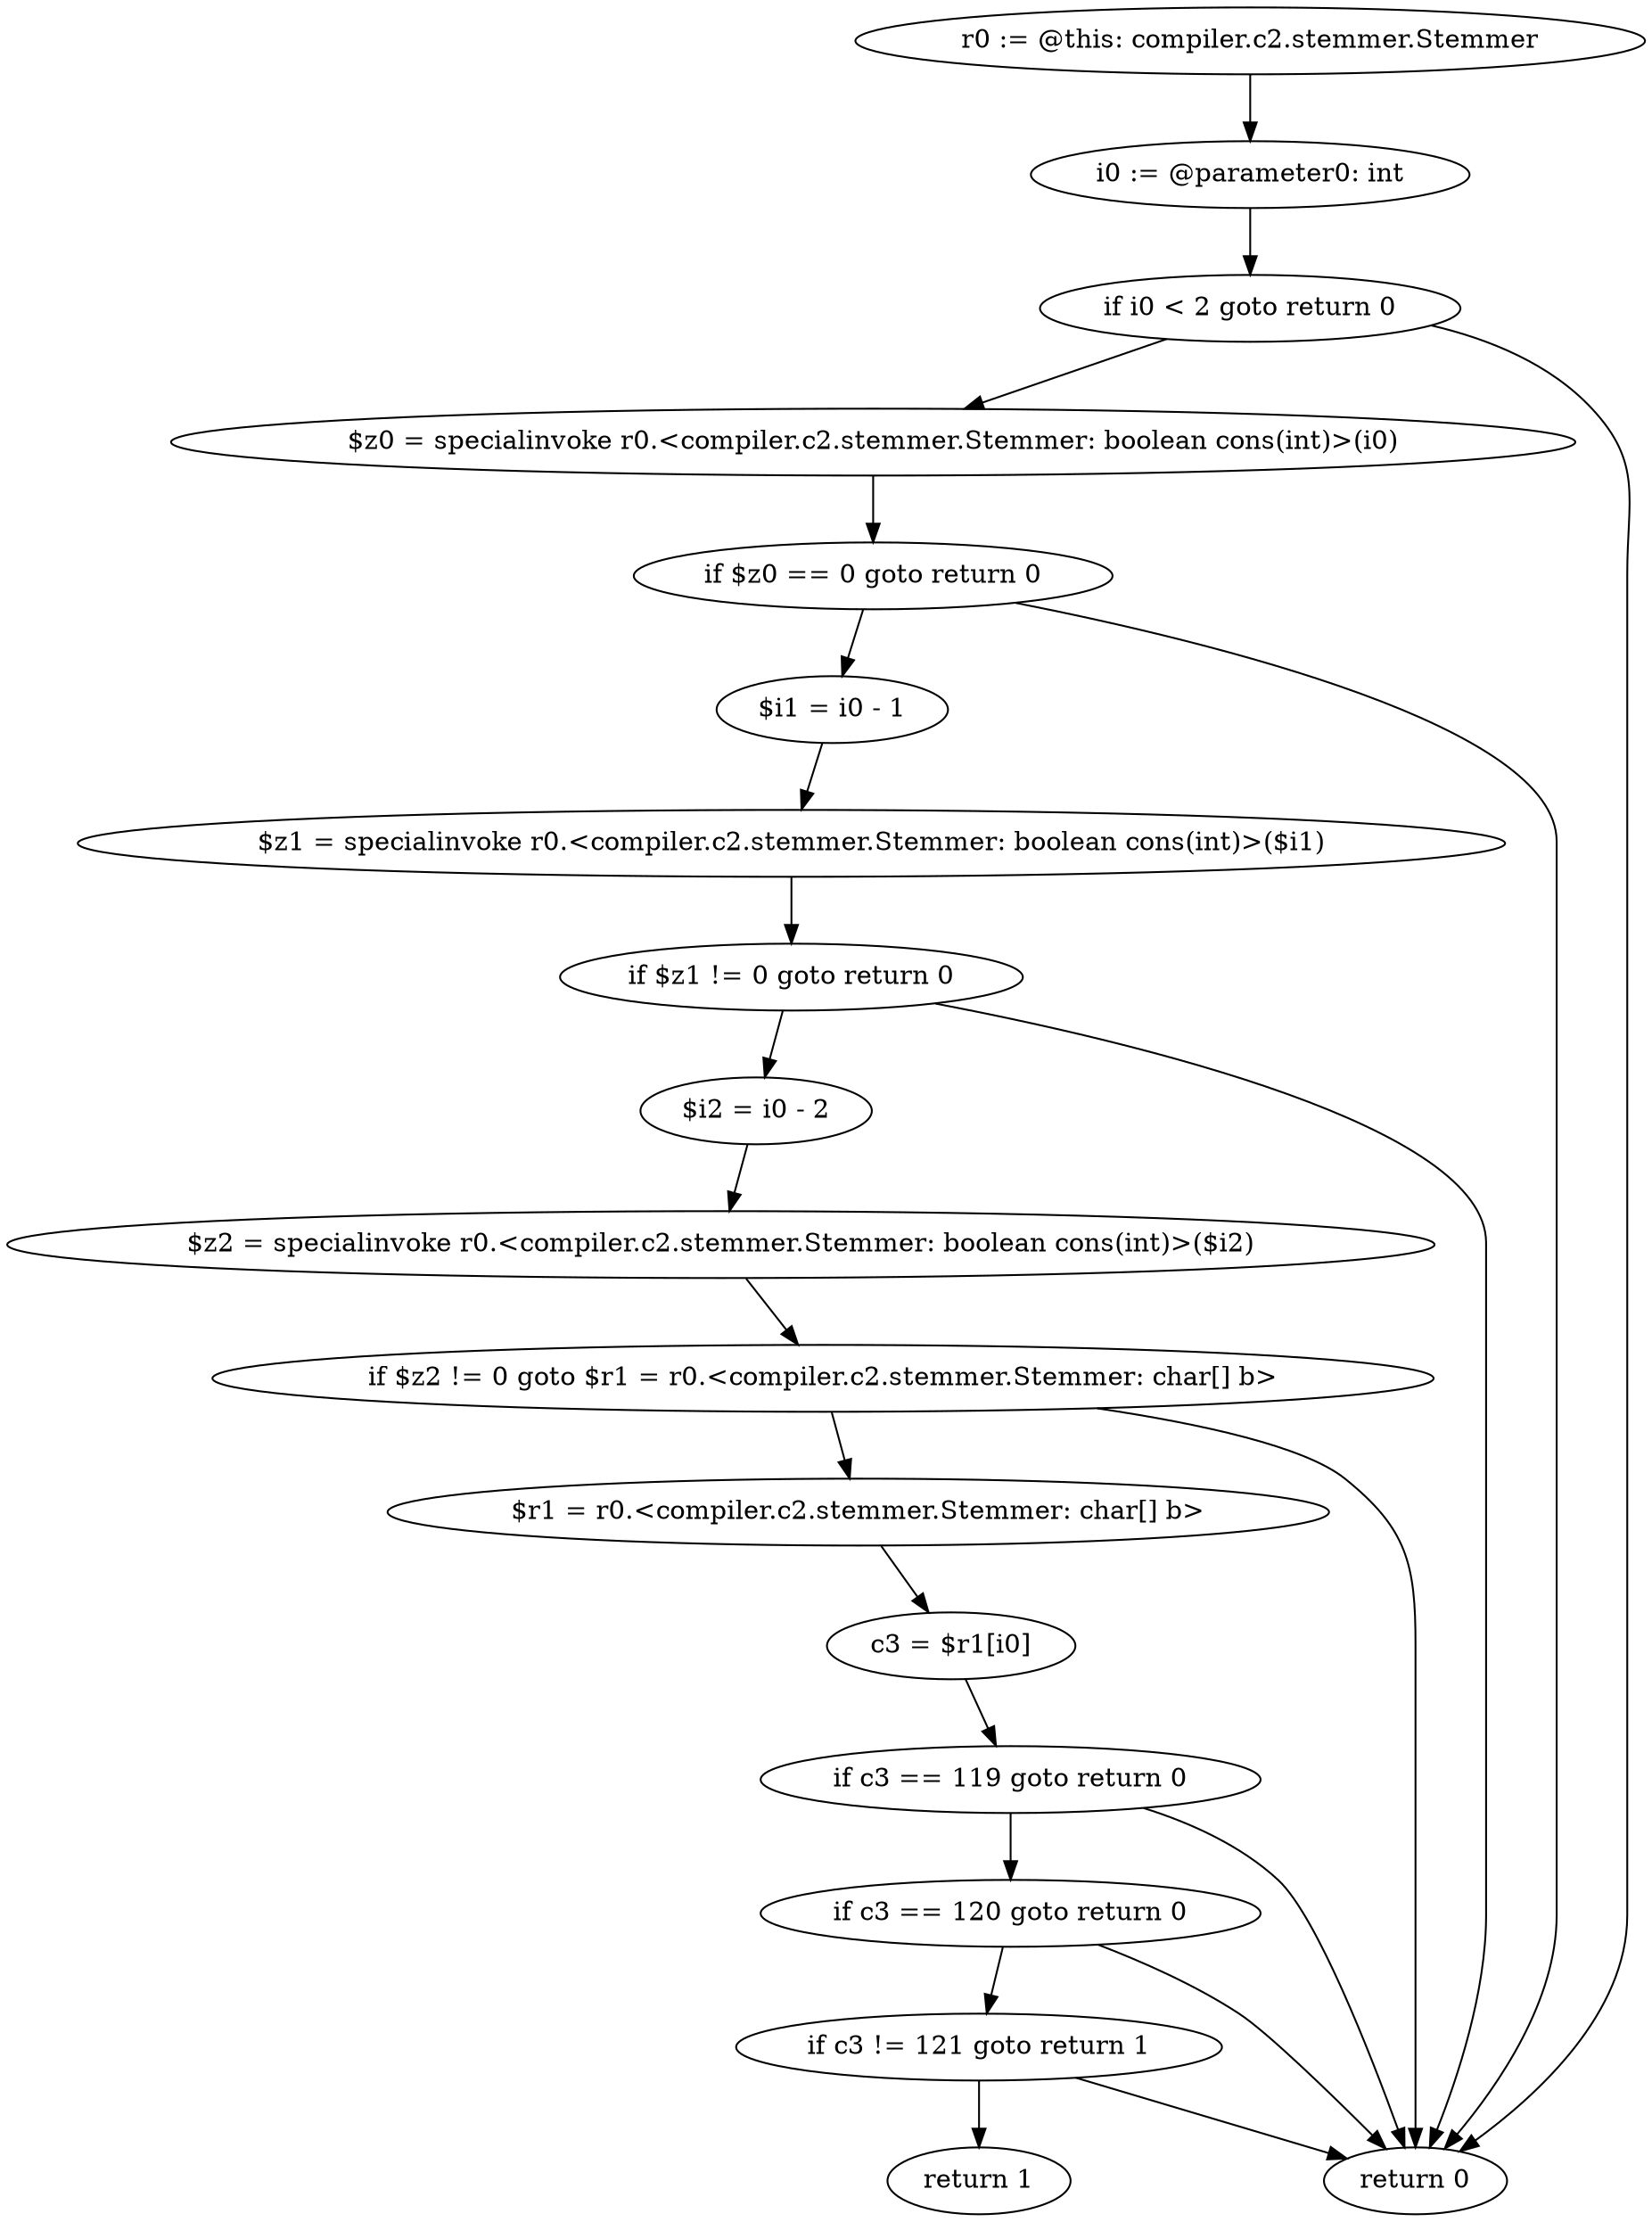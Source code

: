 digraph "unitGraph" {
    "r0 := @this: compiler.c2.stemmer.Stemmer"
    "i0 := @parameter0: int"
    "if i0 < 2 goto return 0"
    "$z0 = specialinvoke r0.<compiler.c2.stemmer.Stemmer: boolean cons(int)>(i0)"
    "if $z0 == 0 goto return 0"
    "$i1 = i0 - 1"
    "$z1 = specialinvoke r0.<compiler.c2.stemmer.Stemmer: boolean cons(int)>($i1)"
    "if $z1 != 0 goto return 0"
    "$i2 = i0 - 2"
    "$z2 = specialinvoke r0.<compiler.c2.stemmer.Stemmer: boolean cons(int)>($i2)"
    "if $z2 != 0 goto $r1 = r0.<compiler.c2.stemmer.Stemmer: char[] b>"
    "return 0"
    "$r1 = r0.<compiler.c2.stemmer.Stemmer: char[] b>"
    "c3 = $r1[i0]"
    "if c3 == 119 goto return 0"
    "if c3 == 120 goto return 0"
    "if c3 != 121 goto return 1"
    "return 1"
    "r0 := @this: compiler.c2.stemmer.Stemmer"->"i0 := @parameter0: int";
    "i0 := @parameter0: int"->"if i0 < 2 goto return 0";
    "if i0 < 2 goto return 0"->"$z0 = specialinvoke r0.<compiler.c2.stemmer.Stemmer: boolean cons(int)>(i0)";
    "if i0 < 2 goto return 0"->"return 0";
    "$z0 = specialinvoke r0.<compiler.c2.stemmer.Stemmer: boolean cons(int)>(i0)"->"if $z0 == 0 goto return 0";
    "if $z0 == 0 goto return 0"->"$i1 = i0 - 1";
    "if $z0 == 0 goto return 0"->"return 0";
    "$i1 = i0 - 1"->"$z1 = specialinvoke r0.<compiler.c2.stemmer.Stemmer: boolean cons(int)>($i1)";
    "$z1 = specialinvoke r0.<compiler.c2.stemmer.Stemmer: boolean cons(int)>($i1)"->"if $z1 != 0 goto return 0";
    "if $z1 != 0 goto return 0"->"$i2 = i0 - 2";
    "if $z1 != 0 goto return 0"->"return 0";
    "$i2 = i0 - 2"->"$z2 = specialinvoke r0.<compiler.c2.stemmer.Stemmer: boolean cons(int)>($i2)";
    "$z2 = specialinvoke r0.<compiler.c2.stemmer.Stemmer: boolean cons(int)>($i2)"->"if $z2 != 0 goto $r1 = r0.<compiler.c2.stemmer.Stemmer: char[] b>";
    "if $z2 != 0 goto $r1 = r0.<compiler.c2.stemmer.Stemmer: char[] b>"->"return 0";
    "if $z2 != 0 goto $r1 = r0.<compiler.c2.stemmer.Stemmer: char[] b>"->"$r1 = r0.<compiler.c2.stemmer.Stemmer: char[] b>";
    "$r1 = r0.<compiler.c2.stemmer.Stemmer: char[] b>"->"c3 = $r1[i0]";
    "c3 = $r1[i0]"->"if c3 == 119 goto return 0";
    "if c3 == 119 goto return 0"->"if c3 == 120 goto return 0";
    "if c3 == 119 goto return 0"->"return 0";
    "if c3 == 120 goto return 0"->"if c3 != 121 goto return 1";
    "if c3 == 120 goto return 0"->"return 0";
    "if c3 != 121 goto return 1"->"return 0";
    "if c3 != 121 goto return 1"->"return 1";
}
